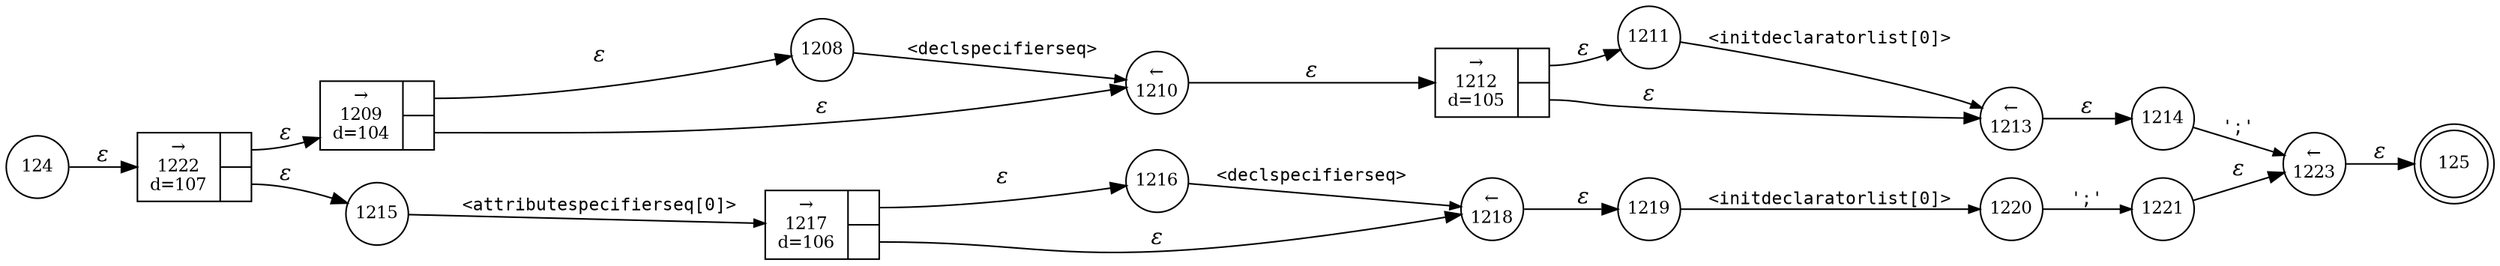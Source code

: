 digraph ATN {
rankdir=LR;
s125[fontsize=11, label="125", shape=doublecircle, fixedsize=true, width=.6];
s1216[fontsize=11,label="1216", shape=circle, fixedsize=true, width=.55, peripheries=1];
s1217[fontsize=11,label="{&rarr;\n1217\nd=106|{<p0>|<p1>}}", shape=record, fixedsize=false, peripheries=1];
s1218[fontsize=11,label="&larr;\n1218", shape=circle, fixedsize=true, width=.55, peripheries=1];
s1219[fontsize=11,label="1219", shape=circle, fixedsize=true, width=.55, peripheries=1];
s1220[fontsize=11,label="1220", shape=circle, fixedsize=true, width=.55, peripheries=1];
s1221[fontsize=11,label="1221", shape=circle, fixedsize=true, width=.55, peripheries=1];
s1222[fontsize=11,label="{&rarr;\n1222\nd=107|{<p0>|<p1>}}", shape=record, fixedsize=false, peripheries=1];
s1223[fontsize=11,label="&larr;\n1223", shape=circle, fixedsize=true, width=.55, peripheries=1];
s1208[fontsize=11,label="1208", shape=circle, fixedsize=true, width=.55, peripheries=1];
s1209[fontsize=11,label="{&rarr;\n1209\nd=104|{<p0>|<p1>}}", shape=record, fixedsize=false, peripheries=1];
s1210[fontsize=11,label="&larr;\n1210", shape=circle, fixedsize=true, width=.55, peripheries=1];
s1211[fontsize=11,label="1211", shape=circle, fixedsize=true, width=.55, peripheries=1];
s124[fontsize=11,label="124", shape=circle, fixedsize=true, width=.55, peripheries=1];
s1212[fontsize=11,label="{&rarr;\n1212\nd=105|{<p0>|<p1>}}", shape=record, fixedsize=false, peripheries=1];
s1213[fontsize=11,label="&larr;\n1213", shape=circle, fixedsize=true, width=.55, peripheries=1];
s1214[fontsize=11,label="1214", shape=circle, fixedsize=true, width=.55, peripheries=1];
s1215[fontsize=11,label="1215", shape=circle, fixedsize=true, width=.55, peripheries=1];
s124 -> s1222 [fontname="Times-Italic", label="&epsilon;"];
s1222:p0 -> s1209 [fontname="Times-Italic", label="&epsilon;"];
s1222:p1 -> s1215 [fontname="Times-Italic", label="&epsilon;"];
s1209:p0 -> s1208 [fontname="Times-Italic", label="&epsilon;"];
s1209:p1 -> s1210 [fontname="Times-Italic", label="&epsilon;"];
s1215 -> s1217 [fontsize=11, fontname="Courier", arrowsize=.7, label = "<attributespecifierseq[0]>", arrowhead = normal];
s1208 -> s1210 [fontsize=11, fontname="Courier", arrowsize=.7, label = "<declspecifierseq>", arrowhead = normal];
s1210 -> s1212 [fontname="Times-Italic", label="&epsilon;"];
s1217:p0 -> s1216 [fontname="Times-Italic", label="&epsilon;"];
s1217:p1 -> s1218 [fontname="Times-Italic", label="&epsilon;"];
s1212:p0 -> s1211 [fontname="Times-Italic", label="&epsilon;"];
s1212:p1 -> s1213 [fontname="Times-Italic", label="&epsilon;"];
s1216 -> s1218 [fontsize=11, fontname="Courier", arrowsize=.7, label = "<declspecifierseq>", arrowhead = normal];
s1218 -> s1219 [fontname="Times-Italic", label="&epsilon;"];
s1211 -> s1213 [fontsize=11, fontname="Courier", arrowsize=.7, label = "<initdeclaratorlist[0]>", arrowhead = normal];
s1213 -> s1214 [fontname="Times-Italic", label="&epsilon;"];
s1219 -> s1220 [fontsize=11, fontname="Courier", arrowsize=.7, label = "<initdeclaratorlist[0]>", arrowhead = normal];
s1214 -> s1223 [fontsize=11, fontname="Courier", arrowsize=.7, label = "';'", arrowhead = normal];
s1220 -> s1221 [fontsize=11, fontname="Courier", arrowsize=.7, label = "';'", arrowhead = normal];
s1223 -> s125 [fontname="Times-Italic", label="&epsilon;"];
s1221 -> s1223 [fontname="Times-Italic", label="&epsilon;"];
}